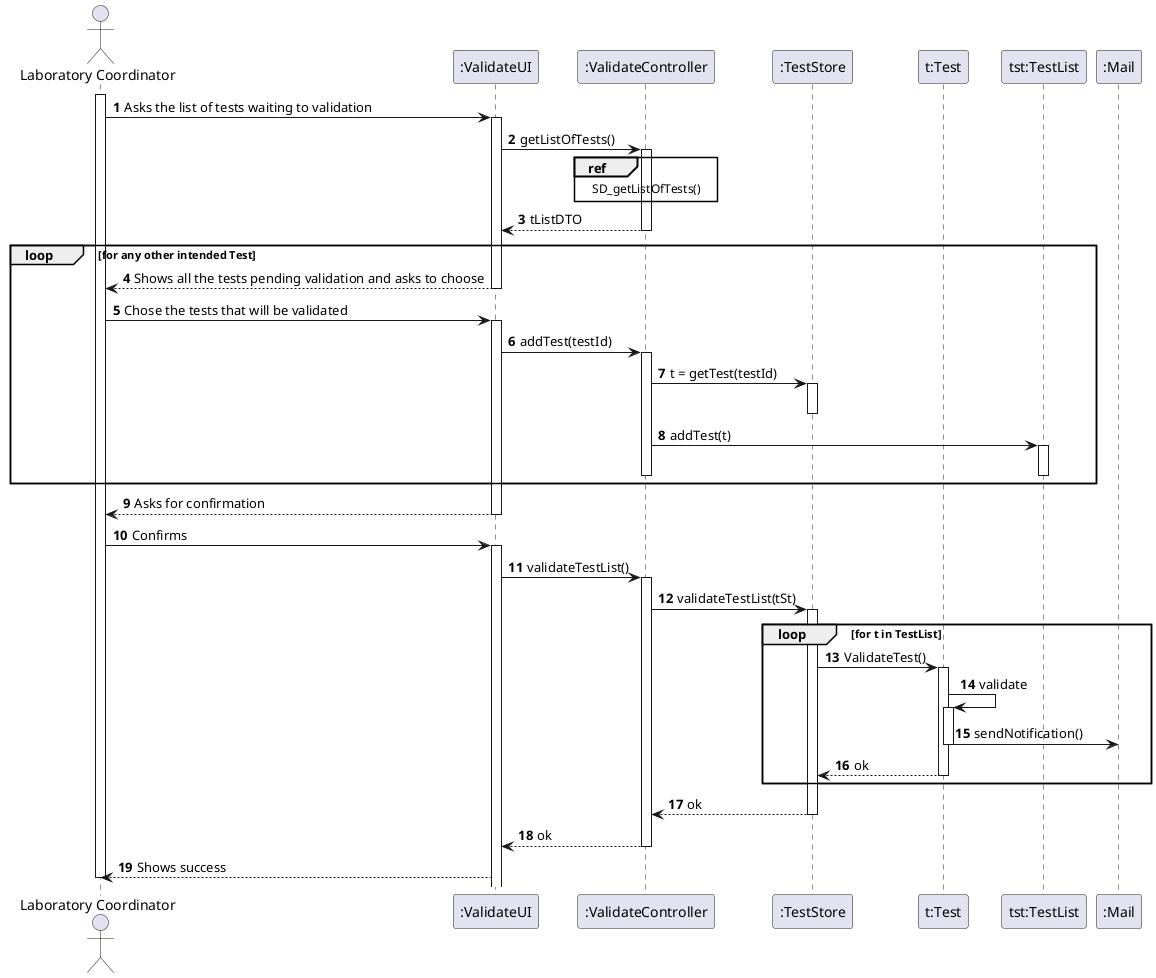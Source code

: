@startuml
'https://plantuml.com/sequence-diagram

autonumber

actor "Laboratory Coordinator" as lc
participant ":ValidateUI" as UI
participant ":ValidateController" as ctrl
participant ":TestStore" as tStore
participant "t:Test" as t
participant "tst:TestList" as tSt
participant ":Mail" as email
activate lc
lc -> UI: Asks the list of tests waiting to validation
activate UI
UI -> ctrl: getListOfTests()
activate ctrl
ref over ctrl: SD_getListOfTests()
return tListDTO
deactivate ctrl
loop for any other intended Test
    UI --> lc: Shows all the tests pending validation and asks to choose
    deactivate UI
    lc -> UI: Chose the tests that will be validated
    activate UI
    UI-> ctrl:addTest(testId)
    activate ctrl
    ctrl -> tStore: t = getTest(testId)
    activate tStore
    deactivate
    ctrl->tSt: addTest(t)
    activate tSt
    deactivate
    deactivate ctrl
    end
    UI --> lc: Asks for confirmation
deactivate UI
lc -> UI : Confirms
activate UI
UI -> ctrl : validateTestList()
activate ctrl
ctrl -> tStore: validateTestList(tSt)
activate tStore
loop for t in TestList
tStore -> t: ValidateTest()
activate t
t-> t: validate
activate t
t -> email: sendNotification()
deactivate t
t --> tStore: ok
deactivate t
end
tStore --> ctrl :ok
deactivate tStore
ctrl --> UI: ok
deactivate ctrl

UI --> lc: Shows success
deactivate lc

@enduml